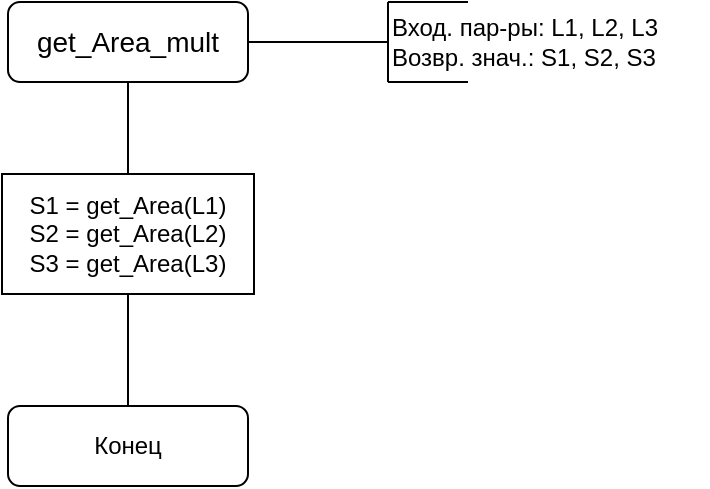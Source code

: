 <mxfile version="21.8.0" type="device">
  <diagram id="C5RBs43oDa-KdzZeNtuy" name="Page-1">
    <mxGraphModel dx="989" dy="523" grid="0" gridSize="10" guides="1" tooltips="1" connect="1" arrows="1" fold="1" page="1" pageScale="1" pageWidth="827" pageHeight="1169" math="0" shadow="0">
      <root>
        <mxCell id="WIyWlLk6GJQsqaUBKTNV-0" />
        <mxCell id="WIyWlLk6GJQsqaUBKTNV-1" parent="WIyWlLk6GJQsqaUBKTNV-0" />
        <mxCell id="XnhOhsrcbPEc2k6Vqo-I-0" value="get_Area_mult" style="rounded=1;whiteSpace=wrap;html=1;fontSize=14;glass=0;strokeWidth=1;shadow=0;" vertex="1" parent="WIyWlLk6GJQsqaUBKTNV-1">
          <mxGeometry x="299" y="253" width="120" height="40" as="geometry" />
        </mxCell>
        <mxCell id="XnhOhsrcbPEc2k6Vqo-I-1" value="Конец" style="rounded=1;whiteSpace=wrap;html=1;fontSize=12;glass=0;strokeWidth=1;shadow=0;" vertex="1" parent="WIyWlLk6GJQsqaUBKTNV-1">
          <mxGeometry x="299" y="455" width="120" height="40" as="geometry" />
        </mxCell>
        <mxCell id="XnhOhsrcbPEc2k6Vqo-I-2" value="Вход. пар-ры: L1, L2, L3&lt;br&gt;Возвр. знач.: S1, S2, S3" style="text;html=1;strokeColor=none;fillColor=none;align=left;verticalAlign=middle;whiteSpace=wrap;rounded=0;" vertex="1" parent="WIyWlLk6GJQsqaUBKTNV-1">
          <mxGeometry x="489" y="258" width="160" height="30" as="geometry" />
        </mxCell>
        <mxCell id="XnhOhsrcbPEc2k6Vqo-I-3" value="" style="endArrow=none;html=1;rounded=0;entryX=1;entryY=0.5;entryDx=0;entryDy=0;exitX=0;exitY=0.5;exitDx=0;exitDy=0;" edge="1" parent="WIyWlLk6GJQsqaUBKTNV-1" source="XnhOhsrcbPEc2k6Vqo-I-2" target="XnhOhsrcbPEc2k6Vqo-I-0">
          <mxGeometry width="50" height="50" relative="1" as="geometry">
            <mxPoint x="399" y="343" as="sourcePoint" />
            <mxPoint x="449" y="293" as="targetPoint" />
          </mxGeometry>
        </mxCell>
        <mxCell id="XnhOhsrcbPEc2k6Vqo-I-4" value="" style="endArrow=none;html=1;rounded=0;" edge="1" parent="WIyWlLk6GJQsqaUBKTNV-1">
          <mxGeometry width="50" height="50" relative="1" as="geometry">
            <mxPoint x="489" y="253" as="sourcePoint" />
            <mxPoint x="489" y="273" as="targetPoint" />
          </mxGeometry>
        </mxCell>
        <mxCell id="XnhOhsrcbPEc2k6Vqo-I-5" value="" style="endArrow=none;html=1;rounded=0;" edge="1" parent="WIyWlLk6GJQsqaUBKTNV-1">
          <mxGeometry width="50" height="50" relative="1" as="geometry">
            <mxPoint x="489" y="293" as="sourcePoint" />
            <mxPoint x="489" y="273" as="targetPoint" />
          </mxGeometry>
        </mxCell>
        <mxCell id="XnhOhsrcbPEc2k6Vqo-I-6" value="" style="endArrow=none;html=1;rounded=0;" edge="1" parent="WIyWlLk6GJQsqaUBKTNV-1">
          <mxGeometry width="50" height="50" relative="1" as="geometry">
            <mxPoint x="489" y="293" as="sourcePoint" />
            <mxPoint x="529" y="293" as="targetPoint" />
          </mxGeometry>
        </mxCell>
        <mxCell id="XnhOhsrcbPEc2k6Vqo-I-7" value="" style="endArrow=none;html=1;rounded=0;" edge="1" parent="WIyWlLk6GJQsqaUBKTNV-1">
          <mxGeometry width="50" height="50" relative="1" as="geometry">
            <mxPoint x="489" y="253" as="sourcePoint" />
            <mxPoint x="529" y="253" as="targetPoint" />
          </mxGeometry>
        </mxCell>
        <mxCell id="XnhOhsrcbPEc2k6Vqo-I-8" value="" style="endArrow=none;html=1;rounded=0;entryX=0.5;entryY=1;entryDx=0;entryDy=0;exitX=0.5;exitY=0;exitDx=0;exitDy=0;" edge="1" parent="WIyWlLk6GJQsqaUBKTNV-1" source="XnhOhsrcbPEc2k6Vqo-I-1" target="XnhOhsrcbPEc2k6Vqo-I-10">
          <mxGeometry width="50" height="50" relative="1" as="geometry">
            <mxPoint x="359" y="533.0" as="sourcePoint" />
            <mxPoint x="357" y="438" as="targetPoint" />
          </mxGeometry>
        </mxCell>
        <mxCell id="XnhOhsrcbPEc2k6Vqo-I-9" value="" style="endArrow=none;html=1;rounded=0;exitX=0.5;exitY=1;exitDx=0;exitDy=0;entryX=0.5;entryY=0;entryDx=0;entryDy=0;" edge="1" parent="WIyWlLk6GJQsqaUBKTNV-1" source="XnhOhsrcbPEc2k6Vqo-I-0">
          <mxGeometry width="50" height="50" relative="1" as="geometry">
            <mxPoint x="527" y="568.0" as="sourcePoint" />
            <mxPoint x="359" y="343" as="targetPoint" />
          </mxGeometry>
        </mxCell>
        <mxCell id="XnhOhsrcbPEc2k6Vqo-I-10" value="&lt;div&gt;S1 = get_Area(L1)&lt;/div&gt;&lt;div&gt;S2 = get_Area(L2)&lt;/div&gt;&lt;div&gt;S3 = get_Area(L3)&lt;/div&gt;" style="rounded=0;whiteSpace=wrap;html=1;" vertex="1" parent="WIyWlLk6GJQsqaUBKTNV-1">
          <mxGeometry x="296" y="339" width="126" height="60" as="geometry" />
        </mxCell>
      </root>
    </mxGraphModel>
  </diagram>
</mxfile>
